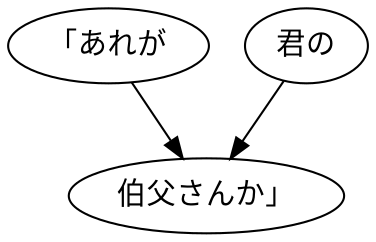 digraph graph6048 {
	node0 [label="「あれが"];
	node1 [label="君の"];
	node2 [label="伯父さんか」"];
	node0 -> node2;
	node1 -> node2;
}
